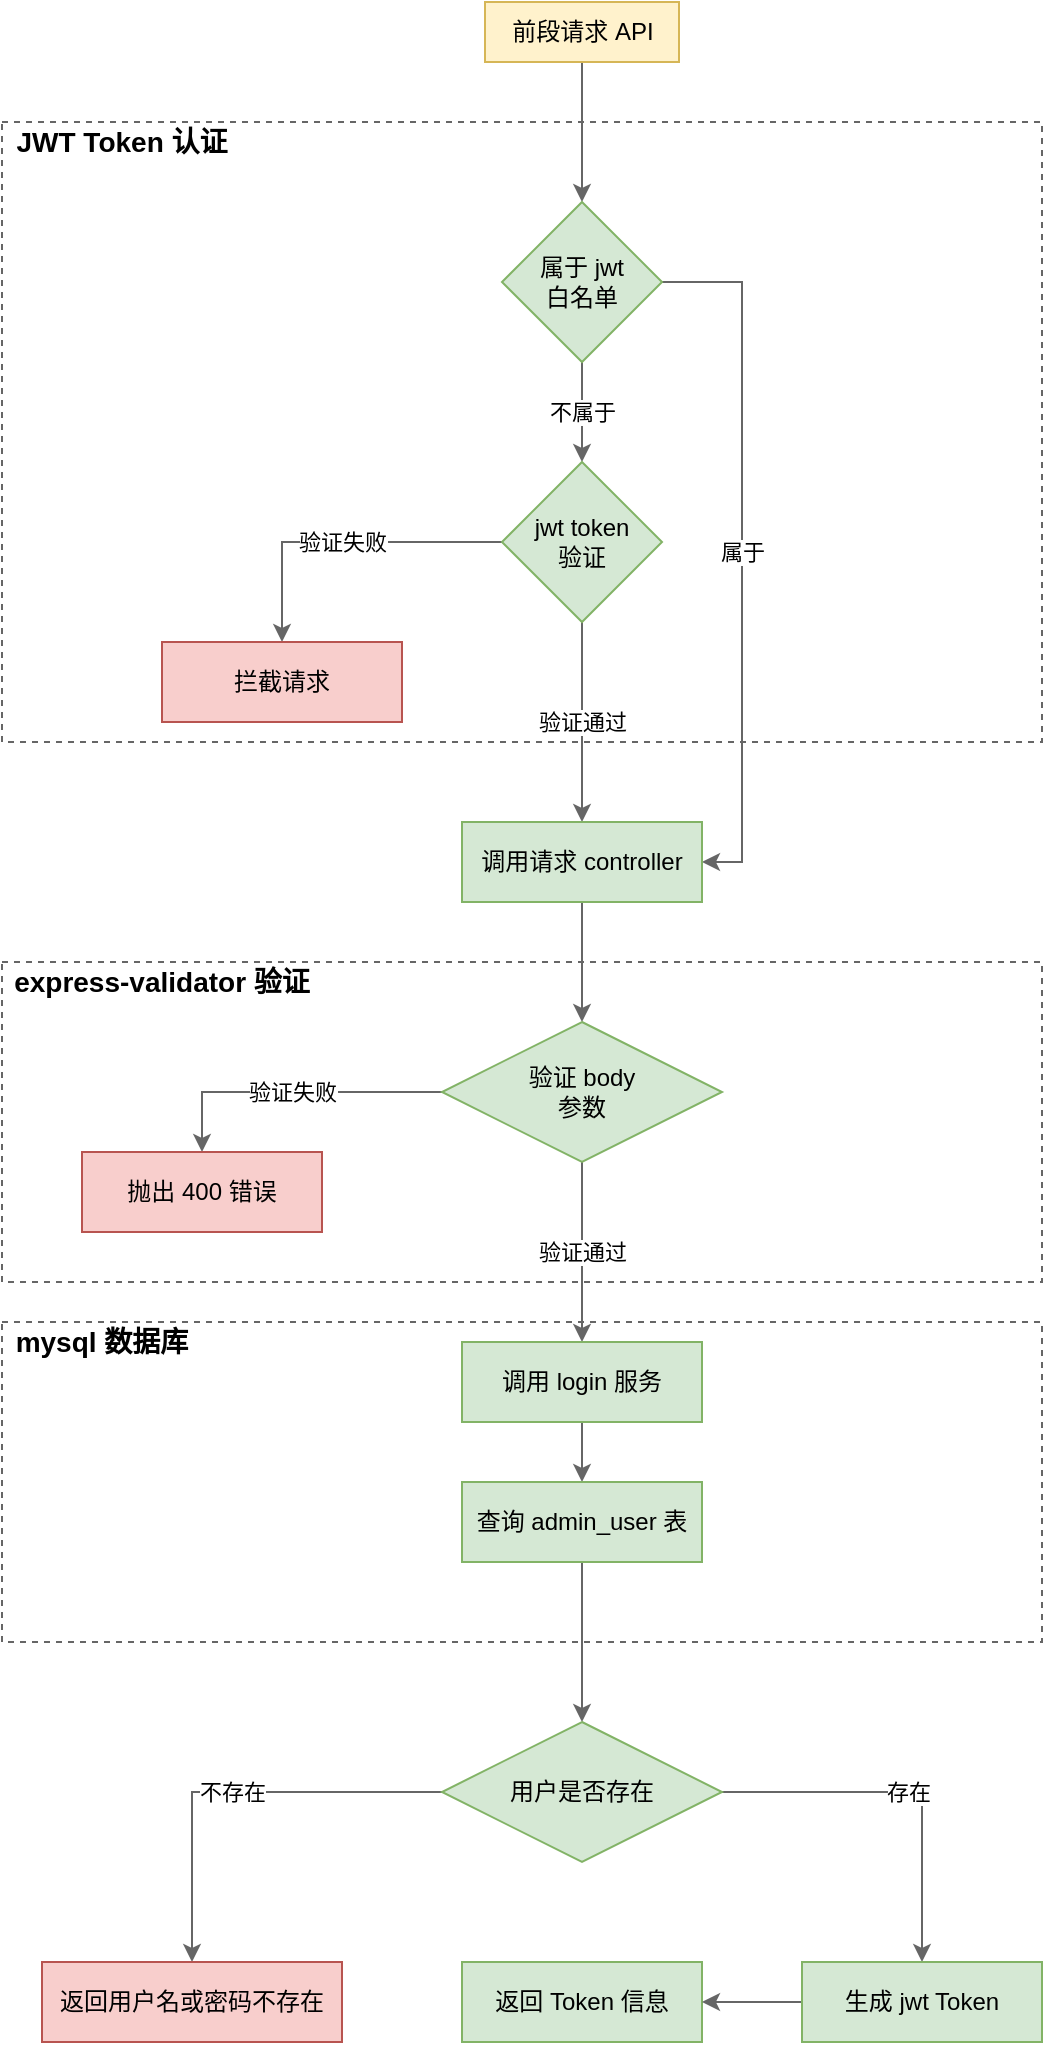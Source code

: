 <mxfile version="12.2.4" pages="1"><diagram id="tOHab0tftVlTleMsLsTr" name="Page-1"><mxGraphModel dx="978" dy="544" grid="1" gridSize="10" guides="1" tooltips="1" connect="1" arrows="1" fold="1" page="1" pageScale="1" pageWidth="827" pageHeight="1169" math="0" shadow="0"><root><mxCell id="0"/><mxCell id="1" parent="0"/><mxCell id="59" value="" style="rounded=0;whiteSpace=wrap;html=1;fillColor=none;dashed=1;strokeColor=#666666;" parent="1" vertex="1"><mxGeometry x="120" y="700" width="520" height="160" as="geometry"/></mxCell><mxCell id="38" style="edgeStyle=orthogonalEdgeStyle;rounded=0;orthogonalLoop=1;jettySize=auto;html=1;exitX=0.5;exitY=1;exitDx=0;exitDy=0;entryX=0.5;entryY=0;entryDx=0;entryDy=0;strokeColor=#666666;" parent="1" source="5" target="36" edge="1"><mxGeometry relative="1" as="geometry"/></mxCell><mxCell id="5" value="前段请求 API" style="rounded=0;whiteSpace=wrap;html=1;fillColor=#fff2cc;strokeColor=#d6b656;" parent="1" vertex="1"><mxGeometry x="361.5" y="40" width="97" height="30" as="geometry"/></mxCell><mxCell id="6" value="" style="rounded=0;whiteSpace=wrap;html=1;fillColor=none;dashed=1;strokeColor=#666666;" parent="1" vertex="1"><mxGeometry x="120" y="100" width="520" height="310" as="geometry"/></mxCell><mxCell id="7" value="&lt;font style=&quot;font-size: 14px&quot;&gt;&lt;b&gt;JWT Token 认证&lt;/b&gt;&lt;/font&gt;" style="text;html=1;strokeColor=none;fillColor=none;align=center;verticalAlign=middle;whiteSpace=wrap;rounded=0;dashed=1;" parent="1" vertex="1"><mxGeometry x="120" y="100" width="120" height="20" as="geometry"/></mxCell><mxCell id="42" value="不属于" style="edgeStyle=orthogonalEdgeStyle;rounded=0;orthogonalLoop=1;jettySize=auto;html=1;exitX=0.5;exitY=1;exitDx=0;exitDy=0;entryX=0.5;entryY=0;entryDx=0;entryDy=0;strokeColor=#666666;" parent="1" source="36" target="41" edge="1"><mxGeometry relative="1" as="geometry"/></mxCell><mxCell id="48" value="属于" style="edgeStyle=orthogonalEdgeStyle;rounded=0;orthogonalLoop=1;jettySize=auto;html=1;exitX=1;exitY=0.5;exitDx=0;exitDy=0;entryX=1;entryY=0.5;entryDx=0;entryDy=0;strokeColor=#666666;" parent="1" source="36" target="43" edge="1"><mxGeometry relative="1" as="geometry"/></mxCell><mxCell id="36" value="属于 jwt &lt;br&gt;白名单" style="rhombus;whiteSpace=wrap;html=1;fillColor=#d5e8d4;strokeColor=#82b366;" parent="1" vertex="1"><mxGeometry x="370" y="140" width="80" height="80" as="geometry"/></mxCell><mxCell id="46" value="验证失败" style="edgeStyle=orthogonalEdgeStyle;rounded=0;orthogonalLoop=1;jettySize=auto;html=1;exitX=0;exitY=0.5;exitDx=0;exitDy=0;entryX=0.5;entryY=0;entryDx=0;entryDy=0;strokeColor=#666666;" parent="1" source="41" target="44" edge="1"><mxGeometry relative="1" as="geometry"/></mxCell><mxCell id="47" value="验证通过" style="edgeStyle=orthogonalEdgeStyle;rounded=0;orthogonalLoop=1;jettySize=auto;html=1;exitX=0.5;exitY=1;exitDx=0;exitDy=0;entryX=0.5;entryY=0;entryDx=0;entryDy=0;strokeColor=#666666;" parent="1" source="41" target="43" edge="1"><mxGeometry relative="1" as="geometry"/></mxCell><mxCell id="41" value="jwt token &lt;br&gt;验证" style="rhombus;whiteSpace=wrap;html=1;fillColor=#d5e8d4;strokeColor=#82b366;" parent="1" vertex="1"><mxGeometry x="370" y="270" width="80" height="80" as="geometry"/></mxCell><mxCell id="52" style="edgeStyle=orthogonalEdgeStyle;rounded=0;orthogonalLoop=1;jettySize=auto;html=1;exitX=0.5;exitY=1;exitDx=0;exitDy=0;entryX=0.5;entryY=0;entryDx=0;entryDy=0;strokeColor=#666666;" parent="1" source="43" target="51" edge="1"><mxGeometry relative="1" as="geometry"/></mxCell><mxCell id="43" value="调用请求 controller" style="rounded=0;whiteSpace=wrap;html=1;fillColor=#d5e8d4;strokeColor=#82b366;" parent="1" vertex="1"><mxGeometry x="350" y="450" width="120" height="40" as="geometry"/></mxCell><mxCell id="44" value="拦截请求" style="rounded=0;whiteSpace=wrap;html=1;fillColor=#f8cecc;strokeColor=#b85450;" parent="1" vertex="1"><mxGeometry x="200" y="360" width="120" height="40" as="geometry"/></mxCell><mxCell id="49" value="" style="rounded=0;whiteSpace=wrap;html=1;fillColor=none;dashed=1;strokeColor=#666666;" parent="1" vertex="1"><mxGeometry x="120" y="520" width="520" height="160" as="geometry"/></mxCell><mxCell id="50" value="&lt;font style=&quot;font-size: 14px&quot;&gt;&lt;b&gt;express-validator 验证&lt;/b&gt;&lt;/font&gt;" style="text;html=1;strokeColor=none;fillColor=none;align=center;verticalAlign=middle;whiteSpace=wrap;rounded=0;dashed=1;" parent="1" vertex="1"><mxGeometry x="120" y="520" width="160" height="20" as="geometry"/></mxCell><mxCell id="54" value="验证失败" style="edgeStyle=orthogonalEdgeStyle;rounded=0;orthogonalLoop=1;jettySize=auto;html=1;exitX=0;exitY=0.5;exitDx=0;exitDy=0;entryX=0.5;entryY=0;entryDx=0;entryDy=0;strokeColor=#666666;" parent="1" source="51" target="53" edge="1"><mxGeometry relative="1" as="geometry"/></mxCell><mxCell id="57" value="验证通过" style="edgeStyle=orthogonalEdgeStyle;rounded=0;orthogonalLoop=1;jettySize=auto;html=1;exitX=0.5;exitY=1;exitDx=0;exitDy=0;entryX=0.5;entryY=0;entryDx=0;entryDy=0;strokeColor=#666666;" parent="1" source="51" target="55" edge="1"><mxGeometry relative="1" as="geometry"/></mxCell><mxCell id="51" value="验证 body &lt;br&gt;参数" style="rhombus;whiteSpace=wrap;html=1;fillColor=#d5e8d4;strokeColor=#82b366;" parent="1" vertex="1"><mxGeometry x="340" y="550" width="140" height="70" as="geometry"/></mxCell><mxCell id="53" value="抛出 400 错误" style="rounded=0;whiteSpace=wrap;html=1;fillColor=#f8cecc;strokeColor=#b85450;" parent="1" vertex="1"><mxGeometry x="160" y="615" width="120" height="40" as="geometry"/></mxCell><mxCell id="58" style="edgeStyle=orthogonalEdgeStyle;rounded=0;orthogonalLoop=1;jettySize=auto;html=1;exitX=0.5;exitY=1;exitDx=0;exitDy=0;strokeColor=#666666;" parent="1" source="55" target="56" edge="1"><mxGeometry relative="1" as="geometry"/></mxCell><mxCell id="55" value="调用 login 服务" style="rounded=0;whiteSpace=wrap;html=1;fillColor=#d5e8d4;strokeColor=#82b366;" parent="1" vertex="1"><mxGeometry x="350" y="710" width="120" height="40" as="geometry"/></mxCell><mxCell id="62" style="edgeStyle=orthogonalEdgeStyle;rounded=0;orthogonalLoop=1;jettySize=auto;html=1;exitX=0.5;exitY=1;exitDx=0;exitDy=0;entryX=0.5;entryY=0;entryDx=0;entryDy=0;strokeColor=#666666;" parent="1" source="56" target="61" edge="1"><mxGeometry relative="1" as="geometry"/></mxCell><mxCell id="56" value="查询 admin_user 表" style="rounded=0;whiteSpace=wrap;html=1;fillColor=#d5e8d4;strokeColor=#82b366;" parent="1" vertex="1"><mxGeometry x="350" y="780" width="120" height="40" as="geometry"/></mxCell><mxCell id="60" value="&lt;font style=&quot;font-size: 14px&quot;&gt;&lt;b&gt;mysql 数据库&lt;/b&gt;&lt;/font&gt;" style="text;html=1;strokeColor=none;fillColor=none;align=center;verticalAlign=middle;whiteSpace=wrap;rounded=0;dashed=1;" parent="1" vertex="1"><mxGeometry x="120" y="700" width="100" height="20" as="geometry"/></mxCell><mxCell id="65" value="存在" style="edgeStyle=orthogonalEdgeStyle;rounded=0;orthogonalLoop=1;jettySize=auto;html=1;exitX=1;exitY=0.5;exitDx=0;exitDy=0;strokeColor=#666666;" parent="1" source="61" target="64" edge="1"><mxGeometry relative="1" as="geometry"/></mxCell><mxCell id="67" value="不存在" style="edgeStyle=orthogonalEdgeStyle;rounded=0;orthogonalLoop=1;jettySize=auto;html=1;exitX=0;exitY=0.5;exitDx=0;exitDy=0;entryX=0.5;entryY=0;entryDx=0;entryDy=0;strokeColor=#666666;" parent="1" source="61" target="66" edge="1"><mxGeometry relative="1" as="geometry"/></mxCell><mxCell id="61" value="用户是否存在" style="rhombus;whiteSpace=wrap;html=1;fillColor=#d5e8d4;strokeColor=#82b366;" parent="1" vertex="1"><mxGeometry x="340" y="900" width="140" height="70" as="geometry"/></mxCell><mxCell id="63" value="返回 Token 信息" style="rounded=0;whiteSpace=wrap;html=1;fillColor=#d5e8d4;strokeColor=#82b366;" parent="1" vertex="1"><mxGeometry x="350" y="1020" width="120" height="40" as="geometry"/></mxCell><mxCell id="68" style="edgeStyle=orthogonalEdgeStyle;rounded=0;orthogonalLoop=1;jettySize=auto;html=1;exitX=0;exitY=0.5;exitDx=0;exitDy=0;entryX=1;entryY=0.5;entryDx=0;entryDy=0;strokeColor=#666666;" parent="1" source="64" target="63" edge="1"><mxGeometry relative="1" as="geometry"/></mxCell><mxCell id="64" value="生成 jwt Token" style="rounded=0;whiteSpace=wrap;html=1;fillColor=#d5e8d4;strokeColor=#82b366;" parent="1" vertex="1"><mxGeometry x="520" y="1020" width="120" height="40" as="geometry"/></mxCell><mxCell id="66" value="返回用户名或密码不存在" style="rounded=0;whiteSpace=wrap;html=1;fillColor=#f8cecc;strokeColor=#b85450;" parent="1" vertex="1"><mxGeometry x="140" y="1020" width="150" height="40" as="geometry"/></mxCell></root></mxGraphModel></diagram></mxfile>